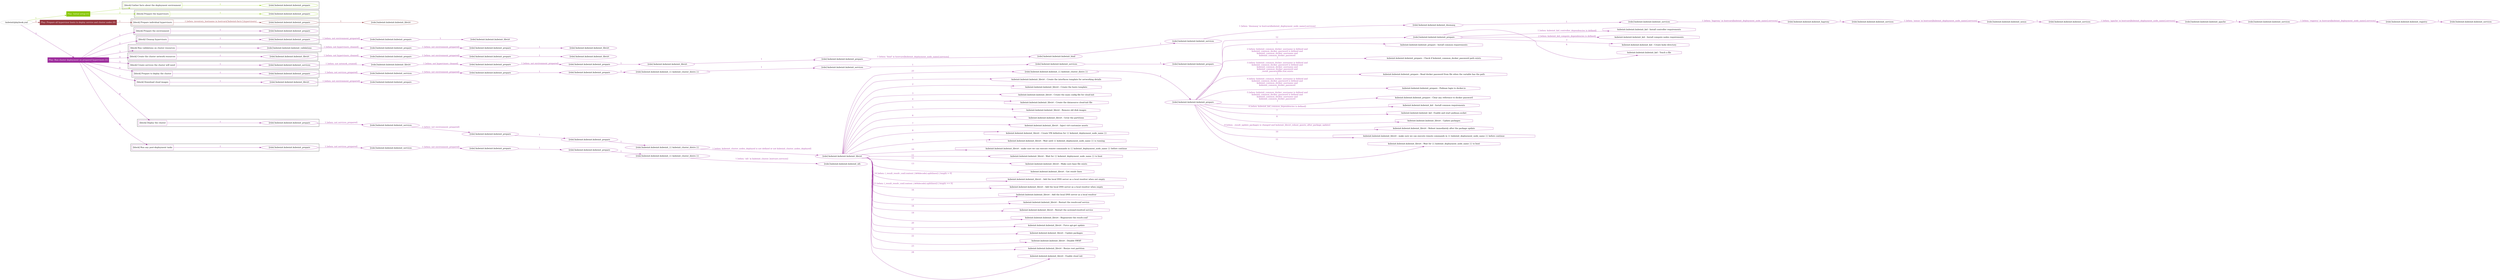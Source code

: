 digraph {
	graph [concentrate=true ordering=in rankdir=LR ratio=fill]
	edge [esep=5 sep=10]
	"kubeinit/playbook.yml" [id=root_node style=dotted]
	play_e2a4e212 [label="Play: Initial setup (1)" color="#88c705" fontcolor="#ffffff" id=play_e2a4e212 shape=box style=filled tooltip=localhost]
	"kubeinit/playbook.yml" -> play_e2a4e212 [label="1 " color="#88c705" fontcolor="#88c705" id=edge_60dc9df1 labeltooltip="1 " tooltip="1 "]
	subgraph "kubeinit.kubeinit.kubeinit_prepare" {
		role_de0ad91a [label="[role] kubeinit.kubeinit.kubeinit_prepare" color="#88c705" id=role_de0ad91a tooltip="kubeinit.kubeinit.kubeinit_prepare"]
	}
	subgraph "kubeinit.kubeinit.kubeinit_prepare" {
		role_18305dbe [label="[role] kubeinit.kubeinit.kubeinit_prepare" color="#88c705" id=role_18305dbe tooltip="kubeinit.kubeinit.kubeinit_prepare"]
	}
	subgraph "Play: Initial setup (1)" {
		play_e2a4e212 -> block_88b86376 [label=1 color="#88c705" fontcolor="#88c705" id=edge_9522f2c2 labeltooltip=1 tooltip=1]
		subgraph cluster_block_88b86376 {
			block_88b86376 [label="[block] Gather facts about the deployment environment" color="#88c705" id=block_88b86376 labeltooltip="Gather facts about the deployment environment" shape=box tooltip="Gather facts about the deployment environment"]
			block_88b86376 -> role_de0ad91a [label="1 " color="#88c705" fontcolor="#88c705" id=edge_5e0f8a5d labeltooltip="1 " tooltip="1 "]
		}
		play_e2a4e212 -> block_c54282d6 [label=2 color="#88c705" fontcolor="#88c705" id=edge_61989fdc labeltooltip=2 tooltip=2]
		subgraph cluster_block_c54282d6 {
			block_c54282d6 [label="[block] Prepare the hypervisors" color="#88c705" id=block_c54282d6 labeltooltip="Prepare the hypervisors" shape=box tooltip="Prepare the hypervisors"]
			block_c54282d6 -> role_18305dbe [label="1 " color="#88c705" fontcolor="#88c705" id=edge_702bae5e labeltooltip="1 " tooltip="1 "]
		}
	}
	play_d41b1577 [label="Play: Prepare all hypervisor hosts to deploy service and cluster nodes (0)" color="#96363e" fontcolor="#ffffff" id=play_d41b1577 shape=box style=filled tooltip="Play: Prepare all hypervisor hosts to deploy service and cluster nodes (0)"]
	"kubeinit/playbook.yml" -> play_d41b1577 [label="2 " color="#96363e" fontcolor="#96363e" id=edge_f4c76a18 labeltooltip="2 " tooltip="2 "]
	subgraph "kubeinit.kubeinit.kubeinit_libvirt" {
		role_d462403d [label="[role] kubeinit.kubeinit.kubeinit_libvirt" color="#96363e" id=role_d462403d tooltip="kubeinit.kubeinit.kubeinit_libvirt"]
	}
	subgraph "kubeinit.kubeinit.kubeinit_prepare" {
		role_dab0d638 [label="[role] kubeinit.kubeinit.kubeinit_prepare" color="#96363e" id=role_dab0d638 tooltip="kubeinit.kubeinit.kubeinit_prepare"]
		role_dab0d638 -> role_d462403d [label="1 " color="#96363e" fontcolor="#96363e" id=edge_d7f9fdd9 labeltooltip="1 " tooltip="1 "]
	}
	subgraph "Play: Prepare all hypervisor hosts to deploy service and cluster nodes (0)" {
		play_d41b1577 -> block_cd53dafa [label=1 color="#96363e" fontcolor="#96363e" id=edge_b84d2e99 labeltooltip=1 tooltip=1]
		subgraph cluster_block_cd53dafa {
			block_cd53dafa [label="[block] Prepare individual hypervisors" color="#96363e" id=block_cd53dafa labeltooltip="Prepare individual hypervisors" shape=box tooltip="Prepare individual hypervisors"]
			block_cd53dafa -> role_dab0d638 [label="1 [when: inventory_hostname in hostvars['kubeinit-facts'].hypervisors]" color="#96363e" fontcolor="#96363e" id=edge_90de366f labeltooltip="1 [when: inventory_hostname in hostvars['kubeinit-facts'].hypervisors]" tooltip="1 [when: inventory_hostname in hostvars['kubeinit-facts'].hypervisors]"]
		}
	}
	play_ace695bf [label="Play: Run cluster deployment on prepared hypervisors (1)" color="#9e2e9d" fontcolor="#ffffff" id=play_ace695bf shape=box style=filled tooltip=localhost]
	"kubeinit/playbook.yml" -> play_ace695bf [label="3 " color="#9e2e9d" fontcolor="#9e2e9d" id=edge_2d6e1c47 labeltooltip="3 " tooltip="3 "]
	subgraph "kubeinit.kubeinit.kubeinit_prepare" {
		role_f648956f [label="[role] kubeinit.kubeinit.kubeinit_prepare" color="#9e2e9d" id=role_f648956f tooltip="kubeinit.kubeinit.kubeinit_prepare"]
	}
	subgraph "kubeinit.kubeinit.kubeinit_libvirt" {
		role_9386186d [label="[role] kubeinit.kubeinit.kubeinit_libvirt" color="#9e2e9d" id=role_9386186d tooltip="kubeinit.kubeinit.kubeinit_libvirt"]
	}
	subgraph "kubeinit.kubeinit.kubeinit_prepare" {
		role_acf054ef [label="[role] kubeinit.kubeinit.kubeinit_prepare" color="#9e2e9d" id=role_acf054ef tooltip="kubeinit.kubeinit.kubeinit_prepare"]
		role_acf054ef -> role_9386186d [label="1 " color="#9e2e9d" fontcolor="#9e2e9d" id=edge_a02e5c33 labeltooltip="1 " tooltip="1 "]
	}
	subgraph "kubeinit.kubeinit.kubeinit_prepare" {
		role_fe4735f0 [label="[role] kubeinit.kubeinit.kubeinit_prepare" color="#9e2e9d" id=role_fe4735f0 tooltip="kubeinit.kubeinit.kubeinit_prepare"]
		role_fe4735f0 -> role_acf054ef [label="1 [when: not environment_prepared]" color="#9e2e9d" fontcolor="#9e2e9d" id=edge_c2a352c4 labeltooltip="1 [when: not environment_prepared]" tooltip="1 [when: not environment_prepared]"]
	}
	subgraph "kubeinit.kubeinit.kubeinit_libvirt" {
		role_f8379897 [label="[role] kubeinit.kubeinit.kubeinit_libvirt" color="#9e2e9d" id=role_f8379897 tooltip="kubeinit.kubeinit.kubeinit_libvirt"]
	}
	subgraph "kubeinit.kubeinit.kubeinit_prepare" {
		role_63926f9a [label="[role] kubeinit.kubeinit.kubeinit_prepare" color="#9e2e9d" id=role_63926f9a tooltip="kubeinit.kubeinit.kubeinit_prepare"]
		role_63926f9a -> role_f8379897 [label="1 " color="#9e2e9d" fontcolor="#9e2e9d" id=edge_6941b22a labeltooltip="1 " tooltip="1 "]
	}
	subgraph "kubeinit.kubeinit.kubeinit_prepare" {
		role_b20139b8 [label="[role] kubeinit.kubeinit.kubeinit_prepare" color="#9e2e9d" id=role_b20139b8 tooltip="kubeinit.kubeinit.kubeinit_prepare"]
		role_b20139b8 -> role_63926f9a [label="1 [when: not environment_prepared]" color="#9e2e9d" fontcolor="#9e2e9d" id=edge_82d782e5 labeltooltip="1 [when: not environment_prepared]" tooltip="1 [when: not environment_prepared]"]
	}
	subgraph "kubeinit.kubeinit.kubeinit_validations" {
		role_44a9b985 [label="[role] kubeinit.kubeinit.kubeinit_validations" color="#9e2e9d" id=role_44a9b985 tooltip="kubeinit.kubeinit.kubeinit_validations"]
		role_44a9b985 -> role_b20139b8 [label="1 [when: not hypervisors_cleaned]" color="#9e2e9d" fontcolor="#9e2e9d" id=edge_998d6819 labeltooltip="1 [when: not hypervisors_cleaned]" tooltip="1 [when: not hypervisors_cleaned]"]
	}
	subgraph "kubeinit.kubeinit.kubeinit_libvirt" {
		role_160b2255 [label="[role] kubeinit.kubeinit.kubeinit_libvirt" color="#9e2e9d" id=role_160b2255 tooltip="kubeinit.kubeinit.kubeinit_libvirt"]
	}
	subgraph "kubeinit.kubeinit.kubeinit_prepare" {
		role_51c602ef [label="[role] kubeinit.kubeinit.kubeinit_prepare" color="#9e2e9d" id=role_51c602ef tooltip="kubeinit.kubeinit.kubeinit_prepare"]
		role_51c602ef -> role_160b2255 [label="1 " color="#9e2e9d" fontcolor="#9e2e9d" id=edge_c61b31b5 labeltooltip="1 " tooltip="1 "]
	}
	subgraph "kubeinit.kubeinit.kubeinit_prepare" {
		role_60415da9 [label="[role] kubeinit.kubeinit.kubeinit_prepare" color="#9e2e9d" id=role_60415da9 tooltip="kubeinit.kubeinit.kubeinit_prepare"]
		role_60415da9 -> role_51c602ef [label="1 [when: not environment_prepared]" color="#9e2e9d" fontcolor="#9e2e9d" id=edge_bb917f0a labeltooltip="1 [when: not environment_prepared]" tooltip="1 [when: not environment_prepared]"]
	}
	subgraph "kubeinit.kubeinit.kubeinit_libvirt" {
		role_27fee448 [label="[role] kubeinit.kubeinit.kubeinit_libvirt" color="#9e2e9d" id=role_27fee448 tooltip="kubeinit.kubeinit.kubeinit_libvirt"]
		role_27fee448 -> role_60415da9 [label="1 [when: not hypervisors_cleaned]" color="#9e2e9d" fontcolor="#9e2e9d" id=edge_1a4edafa labeltooltip="1 [when: not hypervisors_cleaned]" tooltip="1 [when: not hypervisors_cleaned]"]
	}
	subgraph "kubeinit.kubeinit.kubeinit_services" {
		role_ad3a1408 [label="[role] kubeinit.kubeinit.kubeinit_services" color="#9e2e9d" id=role_ad3a1408 tooltip="kubeinit.kubeinit.kubeinit_services"]
	}
	subgraph "kubeinit.kubeinit.kubeinit_registry" {
		role_ac589ccd [label="[role] kubeinit.kubeinit.kubeinit_registry" color="#9e2e9d" id=role_ac589ccd tooltip="kubeinit.kubeinit.kubeinit_registry"]
		role_ac589ccd -> role_ad3a1408 [label="1 " color="#9e2e9d" fontcolor="#9e2e9d" id=edge_045a0504 labeltooltip="1 " tooltip="1 "]
	}
	subgraph "kubeinit.kubeinit.kubeinit_services" {
		role_6f4a66b1 [label="[role] kubeinit.kubeinit.kubeinit_services" color="#9e2e9d" id=role_6f4a66b1 tooltip="kubeinit.kubeinit.kubeinit_services"]
		role_6f4a66b1 -> role_ac589ccd [label="1 [when: 'registry' in hostvars[kubeinit_deployment_node_name].services]" color="#9e2e9d" fontcolor="#9e2e9d" id=edge_2e89e959 labeltooltip="1 [when: 'registry' in hostvars[kubeinit_deployment_node_name].services]" tooltip="1 [when: 'registry' in hostvars[kubeinit_deployment_node_name].services]"]
	}
	subgraph "kubeinit.kubeinit.kubeinit_apache" {
		role_984441a4 [label="[role] kubeinit.kubeinit.kubeinit_apache" color="#9e2e9d" id=role_984441a4 tooltip="kubeinit.kubeinit.kubeinit_apache"]
		role_984441a4 -> role_6f4a66b1 [label="1 " color="#9e2e9d" fontcolor="#9e2e9d" id=edge_f12bfc6f labeltooltip="1 " tooltip="1 "]
	}
	subgraph "kubeinit.kubeinit.kubeinit_services" {
		role_000a6b12 [label="[role] kubeinit.kubeinit.kubeinit_services" color="#9e2e9d" id=role_000a6b12 tooltip="kubeinit.kubeinit.kubeinit_services"]
		role_000a6b12 -> role_984441a4 [label="1 [when: 'apache' in hostvars[kubeinit_deployment_node_name].services]" color="#9e2e9d" fontcolor="#9e2e9d" id=edge_c7e1029f labeltooltip="1 [when: 'apache' in hostvars[kubeinit_deployment_node_name].services]" tooltip="1 [when: 'apache' in hostvars[kubeinit_deployment_node_name].services]"]
	}
	subgraph "kubeinit.kubeinit.kubeinit_nexus" {
		role_3b43e7ad [label="[role] kubeinit.kubeinit.kubeinit_nexus" color="#9e2e9d" id=role_3b43e7ad tooltip="kubeinit.kubeinit.kubeinit_nexus"]
		role_3b43e7ad -> role_000a6b12 [label="1 " color="#9e2e9d" fontcolor="#9e2e9d" id=edge_7ea85cf8 labeltooltip="1 " tooltip="1 "]
	}
	subgraph "kubeinit.kubeinit.kubeinit_services" {
		role_f8aaa6f1 [label="[role] kubeinit.kubeinit.kubeinit_services" color="#9e2e9d" id=role_f8aaa6f1 tooltip="kubeinit.kubeinit.kubeinit_services"]
		role_f8aaa6f1 -> role_3b43e7ad [label="1 [when: 'nexus' in hostvars[kubeinit_deployment_node_name].services]" color="#9e2e9d" fontcolor="#9e2e9d" id=edge_1fa6a2ad labeltooltip="1 [when: 'nexus' in hostvars[kubeinit_deployment_node_name].services]" tooltip="1 [when: 'nexus' in hostvars[kubeinit_deployment_node_name].services]"]
	}
	subgraph "kubeinit.kubeinit.kubeinit_haproxy" {
		role_32aa7cbb [label="[role] kubeinit.kubeinit.kubeinit_haproxy" color="#9e2e9d" id=role_32aa7cbb tooltip="kubeinit.kubeinit.kubeinit_haproxy"]
		role_32aa7cbb -> role_f8aaa6f1 [label="1 " color="#9e2e9d" fontcolor="#9e2e9d" id=edge_27280c20 labeltooltip="1 " tooltip="1 "]
	}
	subgraph "kubeinit.kubeinit.kubeinit_services" {
		role_3bb8d59a [label="[role] kubeinit.kubeinit.kubeinit_services" color="#9e2e9d" id=role_3bb8d59a tooltip="kubeinit.kubeinit.kubeinit_services"]
		role_3bb8d59a -> role_32aa7cbb [label="1 [when: 'haproxy' in hostvars[kubeinit_deployment_node_name].services]" color="#9e2e9d" fontcolor="#9e2e9d" id=edge_147c12a8 labeltooltip="1 [when: 'haproxy' in hostvars[kubeinit_deployment_node_name].services]" tooltip="1 [when: 'haproxy' in hostvars[kubeinit_deployment_node_name].services]"]
	}
	subgraph "kubeinit.kubeinit.kubeinit_dnsmasq" {
		role_75028d2d [label="[role] kubeinit.kubeinit.kubeinit_dnsmasq" color="#9e2e9d" id=role_75028d2d tooltip="kubeinit.kubeinit.kubeinit_dnsmasq"]
		role_75028d2d -> role_3bb8d59a [label="1 " color="#9e2e9d" fontcolor="#9e2e9d" id=edge_865fa98e labeltooltip="1 " tooltip="1 "]
	}
	subgraph "kubeinit.kubeinit.kubeinit_services" {
		role_67819957 [label="[role] kubeinit.kubeinit.kubeinit_services" color="#9e2e9d" id=role_67819957 tooltip="kubeinit.kubeinit.kubeinit_services"]
		role_67819957 -> role_75028d2d [label="1 [when: 'dnsmasq' in hostvars[kubeinit_deployment_node_name].services]" color="#9e2e9d" fontcolor="#9e2e9d" id=edge_f5dba998 labeltooltip="1 [when: 'dnsmasq' in hostvars[kubeinit_deployment_node_name].services]" tooltip="1 [when: 'dnsmasq' in hostvars[kubeinit_deployment_node_name].services]"]
	}
	subgraph "kubeinit.kubeinit.kubeinit_bind" {
		role_ab9f1cb7 [label="[role] kubeinit.kubeinit.kubeinit_bind" color="#9e2e9d" id=role_ab9f1cb7 tooltip="kubeinit.kubeinit.kubeinit_bind"]
		role_ab9f1cb7 -> role_67819957 [label="1 " color="#9e2e9d" fontcolor="#9e2e9d" id=edge_453beddd labeltooltip="1 " tooltip="1 "]
	}
	subgraph "kubeinit.kubeinit.kubeinit_prepare" {
		role_1d78fabc [label="[role] kubeinit.kubeinit.kubeinit_prepare" color="#9e2e9d" id=role_1d78fabc tooltip="kubeinit.kubeinit.kubeinit_prepare"]
		role_1d78fabc -> role_ab9f1cb7 [label="1 [when: 'bind' in hostvars[kubeinit_deployment_node_name].services]" color="#9e2e9d" fontcolor="#9e2e9d" id=edge_3ee3933e labeltooltip="1 [when: 'bind' in hostvars[kubeinit_deployment_node_name].services]" tooltip="1 [when: 'bind' in hostvars[kubeinit_deployment_node_name].services]"]
	}
	subgraph "kubeinit.kubeinit.kubeinit_libvirt" {
		role_f4ee5121 [label="[role] kubeinit.kubeinit.kubeinit_libvirt" color="#9e2e9d" id=role_f4ee5121 tooltip="kubeinit.kubeinit.kubeinit_libvirt"]
		role_f4ee5121 -> role_1d78fabc [label="1 " color="#9e2e9d" fontcolor="#9e2e9d" id=edge_06aaa974 labeltooltip="1 " tooltip="1 "]
	}
	subgraph "kubeinit.kubeinit.kubeinit_prepare" {
		role_e6eb0dfc [label="[role] kubeinit.kubeinit.kubeinit_prepare" color="#9e2e9d" id=role_e6eb0dfc tooltip="kubeinit.kubeinit.kubeinit_prepare"]
		role_e6eb0dfc -> role_f4ee5121 [label="1 " color="#9e2e9d" fontcolor="#9e2e9d" id=edge_37bd6fe4 labeltooltip="1 " tooltip="1 "]
	}
	subgraph "kubeinit.kubeinit.kubeinit_prepare" {
		role_3a6f211e [label="[role] kubeinit.kubeinit.kubeinit_prepare" color="#9e2e9d" id=role_3a6f211e tooltip="kubeinit.kubeinit.kubeinit_prepare"]
		role_3a6f211e -> role_e6eb0dfc [label="1 [when: not environment_prepared]" color="#9e2e9d" fontcolor="#9e2e9d" id=edge_047091ce labeltooltip="1 [when: not environment_prepared]" tooltip="1 [when: not environment_prepared]"]
	}
	subgraph "kubeinit.kubeinit.kubeinit_libvirt" {
		role_6614e33a [label="[role] kubeinit.kubeinit.kubeinit_libvirt" color="#9e2e9d" id=role_6614e33a tooltip="kubeinit.kubeinit.kubeinit_libvirt"]
		role_6614e33a -> role_3a6f211e [label="1 [when: not hypervisors_cleaned]" color="#9e2e9d" fontcolor="#9e2e9d" id=edge_bf1179d0 labeltooltip="1 [when: not hypervisors_cleaned]" tooltip="1 [when: not hypervisors_cleaned]"]
	}
	subgraph "kubeinit.kubeinit.kubeinit_services" {
		role_e68f3a5e [label="[role] kubeinit.kubeinit.kubeinit_services" color="#9e2e9d" id=role_e68f3a5e tooltip="kubeinit.kubeinit.kubeinit_services"]
		role_e68f3a5e -> role_6614e33a [label="1 [when: not network_created]" color="#9e2e9d" fontcolor="#9e2e9d" id=edge_4dcd8842 labeltooltip="1 [when: not network_created]" tooltip="1 [when: not network_created]"]
	}
	subgraph "kubeinit.kubeinit.kubeinit_prepare" {
		role_fbfd09ef [label="[role] kubeinit.kubeinit.kubeinit_prepare" color="#9e2e9d" id=role_fbfd09ef tooltip="kubeinit.kubeinit.kubeinit_prepare"]
	}
	subgraph "kubeinit.kubeinit.kubeinit_services" {
		role_82afb818 [label="[role] kubeinit.kubeinit.kubeinit_services" color="#9e2e9d" id=role_82afb818 tooltip="kubeinit.kubeinit.kubeinit_services"]
		role_82afb818 -> role_fbfd09ef [label="1 " color="#9e2e9d" fontcolor="#9e2e9d" id=edge_c592cf62 labeltooltip="1 " tooltip="1 "]
	}
	subgraph "kubeinit.kubeinit.kubeinit_services" {
		role_6c3d888b [label="[role] kubeinit.kubeinit.kubeinit_services" color="#9e2e9d" id=role_6c3d888b tooltip="kubeinit.kubeinit.kubeinit_services"]
		role_6c3d888b -> role_82afb818 [label="1 " color="#9e2e9d" fontcolor="#9e2e9d" id=edge_86f083c1 labeltooltip="1 " tooltip="1 "]
	}
	subgraph "kubeinit.kubeinit.kubeinit_{{ kubeinit_cluster_distro }}" {
		role_17ae9377 [label="[role] kubeinit.kubeinit.kubeinit_{{ kubeinit_cluster_distro }}" color="#9e2e9d" id=role_17ae9377 tooltip="kubeinit.kubeinit.kubeinit_{{ kubeinit_cluster_distro }}"]
		role_17ae9377 -> role_6c3d888b [label="1 " color="#9e2e9d" fontcolor="#9e2e9d" id=edge_2a944082 labeltooltip="1 " tooltip="1 "]
	}
	subgraph "kubeinit.kubeinit.kubeinit_prepare" {
		role_9aeaad3f [label="[role] kubeinit.kubeinit.kubeinit_prepare" color="#9e2e9d" id=role_9aeaad3f tooltip="kubeinit.kubeinit.kubeinit_prepare"]
		role_9aeaad3f -> role_17ae9377 [label="1 " color="#9e2e9d" fontcolor="#9e2e9d" id=edge_4d2fc973 labeltooltip="1 " tooltip="1 "]
	}
	subgraph "kubeinit.kubeinit.kubeinit_prepare" {
		role_c575da14 [label="[role] kubeinit.kubeinit.kubeinit_prepare" color="#9e2e9d" id=role_c575da14 tooltip="kubeinit.kubeinit.kubeinit_prepare"]
		role_c575da14 -> role_9aeaad3f [label="1 " color="#9e2e9d" fontcolor="#9e2e9d" id=edge_10ce947f labeltooltip="1 " tooltip="1 "]
	}
	subgraph "kubeinit.kubeinit.kubeinit_services" {
		role_66ab00cc [label="[role] kubeinit.kubeinit.kubeinit_services" color="#9e2e9d" id=role_66ab00cc tooltip="kubeinit.kubeinit.kubeinit_services"]
		role_66ab00cc -> role_c575da14 [label="1 [when: not environment_prepared]" color="#9e2e9d" fontcolor="#9e2e9d" id=edge_6529317f labeltooltip="1 [when: not environment_prepared]" tooltip="1 [when: not environment_prepared]"]
	}
	subgraph "kubeinit.kubeinit.kubeinit_prepare" {
		role_ea4cdb97 [label="[role] kubeinit.kubeinit.kubeinit_prepare" color="#9e2e9d" id=role_ea4cdb97 tooltip="kubeinit.kubeinit.kubeinit_prepare"]
		role_ea4cdb97 -> role_66ab00cc [label="1 [when: not services_prepared]" color="#9e2e9d" fontcolor="#9e2e9d" id=edge_fab8e2b3 labeltooltip="1 [when: not services_prepared]" tooltip="1 [when: not services_prepared]"]
	}
	subgraph "kubeinit.kubeinit.kubeinit_prepare" {
		role_bcc4ab53 [label="[role] kubeinit.kubeinit.kubeinit_prepare" color="#9e2e9d" id=role_bcc4ab53 tooltip="kubeinit.kubeinit.kubeinit_prepare"]
	}
	subgraph "kubeinit.kubeinit.kubeinit_libvirt" {
		role_c9081bb4 [label="[role] kubeinit.kubeinit.kubeinit_libvirt" color="#9e2e9d" id=role_c9081bb4 tooltip="kubeinit.kubeinit.kubeinit_libvirt"]
		role_c9081bb4 -> role_bcc4ab53 [label="1 [when: not environment_prepared]" color="#9e2e9d" fontcolor="#9e2e9d" id=edge_378f0646 labeltooltip="1 [when: not environment_prepared]" tooltip="1 [when: not environment_prepared]"]
	}
	subgraph "kubeinit.kubeinit.kubeinit_prepare" {
		role_a2445ba6 [label="[role] kubeinit.kubeinit.kubeinit_prepare" color="#9e2e9d" id=role_a2445ba6 tooltip="kubeinit.kubeinit.kubeinit_prepare"]
		task_a60b7ced [label="kubeinit.kubeinit.kubeinit_kid : Install controller requirements" color="#9e2e9d" id=task_a60b7ced shape=octagon tooltip="kubeinit.kubeinit.kubeinit_kid : Install controller requirements"]
		role_a2445ba6 -> task_a60b7ced [label="1 [when: kubeinit_kid_controller_dependencies is defined]" color="#9e2e9d" fontcolor="#9e2e9d" id=edge_4469defc labeltooltip="1 [when: kubeinit_kid_controller_dependencies is defined]" tooltip="1 [when: kubeinit_kid_controller_dependencies is defined]"]
		task_3f1f1fa1 [label="kubeinit.kubeinit.kubeinit_kid : Install compute nodes requirements" color="#9e2e9d" id=task_3f1f1fa1 shape=octagon tooltip="kubeinit.kubeinit.kubeinit_kid : Install compute nodes requirements"]
		role_a2445ba6 -> task_3f1f1fa1 [label="2 [when: kubeinit_kid_compute_dependencies is defined]" color="#9e2e9d" fontcolor="#9e2e9d" id=edge_2e8136a8 labeltooltip="2 [when: kubeinit_kid_compute_dependencies is defined]" tooltip="2 [when: kubeinit_kid_compute_dependencies is defined]"]
		task_34b2fb88 [label="kubeinit.kubeinit.kubeinit_kid : Create kube directory" color="#9e2e9d" id=task_34b2fb88 shape=octagon tooltip="kubeinit.kubeinit.kubeinit_kid : Create kube directory"]
		role_a2445ba6 -> task_34b2fb88 [label="3 " color="#9e2e9d" fontcolor="#9e2e9d" id=edge_b2a7b0d2 labeltooltip="3 " tooltip="3 "]
		task_a129fe71 [label="kubeinit.kubeinit.kubeinit_kid : Touch a file" color="#9e2e9d" id=task_a129fe71 shape=octagon tooltip="kubeinit.kubeinit.kubeinit_kid : Touch a file"]
		role_a2445ba6 -> task_a129fe71 [label="4 " color="#9e2e9d" fontcolor="#9e2e9d" id=edge_f0c6f992 labeltooltip="4 " tooltip="4 "]
	}
	subgraph "kubeinit.kubeinit.kubeinit_prepare" {
		role_89fb4332 [label="[role] kubeinit.kubeinit.kubeinit_prepare" color="#9e2e9d" id=role_89fb4332 tooltip="kubeinit.kubeinit.kubeinit_prepare"]
		task_c4b15c85 [label="kubeinit.kubeinit.kubeinit_prepare : Install common requirements" color="#9e2e9d" id=task_c4b15c85 shape=octagon tooltip="kubeinit.kubeinit.kubeinit_prepare : Install common requirements"]
		role_89fb4332 -> task_c4b15c85 [label="1 " color="#9e2e9d" fontcolor="#9e2e9d" id=edge_65662548 labeltooltip="1 " tooltip="1 "]
		task_ffa24821 [label="kubeinit.kubeinit.kubeinit_prepare : Check if kubeinit_common_docker_password path exists" color="#9e2e9d" id=task_ffa24821 shape=octagon tooltip="kubeinit.kubeinit.kubeinit_prepare : Check if kubeinit_common_docker_password path exists"]
		role_89fb4332 -> task_ffa24821 [label="2 [when: kubeinit_common_docker_username is defined and
kubeinit_common_docker_password is defined and
kubeinit_common_docker_username and
kubeinit_common_docker_password
]" color="#9e2e9d" fontcolor="#9e2e9d" id=edge_7ca8a4d1 labeltooltip="2 [when: kubeinit_common_docker_username is defined and
kubeinit_common_docker_password is defined and
kubeinit_common_docker_username and
kubeinit_common_docker_password
]" tooltip="2 [when: kubeinit_common_docker_username is defined and
kubeinit_common_docker_password is defined and
kubeinit_common_docker_username and
kubeinit_common_docker_password
]"]
		task_11db5ff7 [label="kubeinit.kubeinit.kubeinit_prepare : Read docker password from file when the variable has the path" color="#9e2e9d" id=task_11db5ff7 shape=octagon tooltip="kubeinit.kubeinit.kubeinit_prepare : Read docker password from file when the variable has the path"]
		role_89fb4332 -> task_11db5ff7 [label="3 [when: kubeinit_common_docker_username is defined and
kubeinit_common_docker_password is defined and
kubeinit_common_docker_username and
kubeinit_common_docker_password and
_result_passwordfile.stat.exists
]" color="#9e2e9d" fontcolor="#9e2e9d" id=edge_663a69d4 labeltooltip="3 [when: kubeinit_common_docker_username is defined and
kubeinit_common_docker_password is defined and
kubeinit_common_docker_username and
kubeinit_common_docker_password and
_result_passwordfile.stat.exists
]" tooltip="3 [when: kubeinit_common_docker_username is defined and
kubeinit_common_docker_password is defined and
kubeinit_common_docker_username and
kubeinit_common_docker_password and
_result_passwordfile.stat.exists
]"]
		task_920215fc [label="kubeinit.kubeinit.kubeinit_prepare : Podman login to docker.io" color="#9e2e9d" id=task_920215fc shape=octagon tooltip="kubeinit.kubeinit.kubeinit_prepare : Podman login to docker.io"]
		role_89fb4332 -> task_920215fc [label="4 [when: kubeinit_common_docker_username is defined and
kubeinit_common_docker_password is defined and
kubeinit_common_docker_username and
kubeinit_common_docker_password
]" color="#9e2e9d" fontcolor="#9e2e9d" id=edge_4f2c5ea3 labeltooltip="4 [when: kubeinit_common_docker_username is defined and
kubeinit_common_docker_password is defined and
kubeinit_common_docker_username and
kubeinit_common_docker_password
]" tooltip="4 [when: kubeinit_common_docker_username is defined and
kubeinit_common_docker_password is defined and
kubeinit_common_docker_username and
kubeinit_common_docker_password
]"]
		task_dcff66d4 [label="kubeinit.kubeinit.kubeinit_prepare : Clear any reference to docker password" color="#9e2e9d" id=task_dcff66d4 shape=octagon tooltip="kubeinit.kubeinit.kubeinit_prepare : Clear any reference to docker password"]
		role_89fb4332 -> task_dcff66d4 [label="5 [when: kubeinit_common_docker_username is defined and
kubeinit_common_docker_password is defined and
kubeinit_common_docker_username and
kubeinit_common_docker_password
]" color="#9e2e9d" fontcolor="#9e2e9d" id=edge_ce6becd2 labeltooltip="5 [when: kubeinit_common_docker_username is defined and
kubeinit_common_docker_password is defined and
kubeinit_common_docker_username and
kubeinit_common_docker_password
]" tooltip="5 [when: kubeinit_common_docker_username is defined and
kubeinit_common_docker_password is defined and
kubeinit_common_docker_username and
kubeinit_common_docker_password
]"]
		task_403e27a5 [label="kubeinit.kubeinit.kubeinit_kid : Install common requirements" color="#9e2e9d" id=task_403e27a5 shape=octagon tooltip="kubeinit.kubeinit.kubeinit_kid : Install common requirements"]
		role_89fb4332 -> task_403e27a5 [label="6 [when: kubeinit_kid_common_dependencies is defined]" color="#9e2e9d" fontcolor="#9e2e9d" id=edge_ab39fdea labeltooltip="6 [when: kubeinit_kid_common_dependencies is defined]" tooltip="6 [when: kubeinit_kid_common_dependencies is defined]"]
		task_3b9cc72d [label="kubeinit.kubeinit.kubeinit_kid : Enable and start podman.socket" color="#9e2e9d" id=task_3b9cc72d shape=octagon tooltip="kubeinit.kubeinit.kubeinit_kid : Enable and start podman.socket"]
		role_89fb4332 -> task_3b9cc72d [label="7 " color="#9e2e9d" fontcolor="#9e2e9d" id=edge_9c4de068 labeltooltip="7 " tooltip="7 "]
		task_1e3b3e5d [label="kubeinit.kubeinit.kubeinit_libvirt : Update packages" color="#9e2e9d" id=task_1e3b3e5d shape=octagon tooltip="kubeinit.kubeinit.kubeinit_libvirt : Update packages"]
		role_89fb4332 -> task_1e3b3e5d [label="8 " color="#9e2e9d" fontcolor="#9e2e9d" id=edge_f20e7645 labeltooltip="8 " tooltip="8 "]
		task_e89b6e15 [label="kubeinit.kubeinit.kubeinit_libvirt : Reboot immediately after the package update" color="#9e2e9d" id=task_e89b6e15 shape=octagon tooltip="kubeinit.kubeinit.kubeinit_libvirt : Reboot immediately after the package update"]
		role_89fb4332 -> task_e89b6e15 [label="9 [when: _result_update_packages is changed and kubeinit_libvirt_reboot_guests_after_package_update]" color="#9e2e9d" fontcolor="#9e2e9d" id=edge_2aec5b77 labeltooltip="9 [when: _result_update_packages is changed and kubeinit_libvirt_reboot_guests_after_package_update]" tooltip="9 [when: _result_update_packages is changed and kubeinit_libvirt_reboot_guests_after_package_update]"]
		task_ea834817 [label="kubeinit.kubeinit.kubeinit_libvirt : make sure we can execute remote commands in {{ kubeinit_deployment_node_name }} before continue" color="#9e2e9d" id=task_ea834817 shape=octagon tooltip="kubeinit.kubeinit.kubeinit_libvirt : make sure we can execute remote commands in {{ kubeinit_deployment_node_name }} before continue"]
		role_89fb4332 -> task_ea834817 [label="10 " color="#9e2e9d" fontcolor="#9e2e9d" id=edge_0b79313b labeltooltip="10 " tooltip="10 "]
		task_bbcd5281 [label="kubeinit.kubeinit.kubeinit_libvirt : Wait for {{ kubeinit_deployment_node_name }} to boot" color="#9e2e9d" id=task_bbcd5281 shape=octagon tooltip="kubeinit.kubeinit.kubeinit_libvirt : Wait for {{ kubeinit_deployment_node_name }} to boot"]
		role_89fb4332 -> task_bbcd5281 [label="11 " color="#9e2e9d" fontcolor="#9e2e9d" id=edge_88e57a90 labeltooltip="11 " tooltip="11 "]
		role_89fb4332 -> role_a2445ba6 [label="12 " color="#9e2e9d" fontcolor="#9e2e9d" id=edge_06481e3a labeltooltip="12 " tooltip="12 "]
	}
	subgraph "kubeinit.kubeinit.kubeinit_{{ kubeinit_cluster_distro }}" {
		role_a84a0755 [label="[role] kubeinit.kubeinit.kubeinit_{{ kubeinit_cluster_distro }}" color="#9e2e9d" id=role_a84a0755 tooltip="kubeinit.kubeinit.kubeinit_{{ kubeinit_cluster_distro }}"]
		role_a84a0755 -> role_89fb4332 [label="1 " color="#9e2e9d" fontcolor="#9e2e9d" id=edge_4dee4349 labeltooltip="1 " tooltip="1 "]
	}
	subgraph "kubeinit.kubeinit.kubeinit_libvirt" {
		role_03ab467a [label="[role] kubeinit.kubeinit.kubeinit_libvirt" color="#9e2e9d" id=role_03ab467a tooltip="kubeinit.kubeinit.kubeinit_libvirt"]
		task_5959bf49 [label="kubeinit.kubeinit.kubeinit_libvirt : Create the interfaces template for networking details" color="#9e2e9d" id=task_5959bf49 shape=octagon tooltip="kubeinit.kubeinit.kubeinit_libvirt : Create the interfaces template for networking details"]
		role_03ab467a -> task_5959bf49 [label="1 " color="#9e2e9d" fontcolor="#9e2e9d" id=edge_9cd82a2c labeltooltip="1 " tooltip="1 "]
		task_30064a26 [label="kubeinit.kubeinit.kubeinit_libvirt : Create the hosts template" color="#9e2e9d" id=task_30064a26 shape=octagon tooltip="kubeinit.kubeinit.kubeinit_libvirt : Create the hosts template"]
		role_03ab467a -> task_30064a26 [label="2 " color="#9e2e9d" fontcolor="#9e2e9d" id=edge_ecedc95d labeltooltip="2 " tooltip="2 "]
		task_6d6d1aab [label="kubeinit.kubeinit.kubeinit_libvirt : Create the main config file for cloud-init" color="#9e2e9d" id=task_6d6d1aab shape=octagon tooltip="kubeinit.kubeinit.kubeinit_libvirt : Create the main config file for cloud-init"]
		role_03ab467a -> task_6d6d1aab [label="3 " color="#9e2e9d" fontcolor="#9e2e9d" id=edge_b988ed75 labeltooltip="3 " tooltip="3 "]
		task_e0a6167e [label="kubeinit.kubeinit.kubeinit_libvirt : Create the datasource cloud-init file" color="#9e2e9d" id=task_e0a6167e shape=octagon tooltip="kubeinit.kubeinit.kubeinit_libvirt : Create the datasource cloud-init file"]
		role_03ab467a -> task_e0a6167e [label="4 " color="#9e2e9d" fontcolor="#9e2e9d" id=edge_c76a682f labeltooltip="4 " tooltip="4 "]
		task_1b5af75a [label="kubeinit.kubeinit.kubeinit_libvirt : Remove old disk images" color="#9e2e9d" id=task_1b5af75a shape=octagon tooltip="kubeinit.kubeinit.kubeinit_libvirt : Remove old disk images"]
		role_03ab467a -> task_1b5af75a [label="5 " color="#9e2e9d" fontcolor="#9e2e9d" id=edge_7378cbc7 labeltooltip="5 " tooltip="5 "]
		task_38a1e1fa [label="kubeinit.kubeinit.kubeinit_libvirt : Grow the partitions" color="#9e2e9d" id=task_38a1e1fa shape=octagon tooltip="kubeinit.kubeinit.kubeinit_libvirt : Grow the partitions"]
		role_03ab467a -> task_38a1e1fa [label="6 " color="#9e2e9d" fontcolor="#9e2e9d" id=edge_eadd1570 labeltooltip="6 " tooltip="6 "]
		task_e2bbab0b [label="kubeinit.kubeinit.kubeinit_libvirt : Inject virt-customize assets" color="#9e2e9d" id=task_e2bbab0b shape=octagon tooltip="kubeinit.kubeinit.kubeinit_libvirt : Inject virt-customize assets"]
		role_03ab467a -> task_e2bbab0b [label="7 " color="#9e2e9d" fontcolor="#9e2e9d" id=edge_0c2cbc6b labeltooltip="7 " tooltip="7 "]
		task_27a870fb [label="kubeinit.kubeinit.kubeinit_libvirt : Create VM definition for {{ kubeinit_deployment_node_name }}" color="#9e2e9d" id=task_27a870fb shape=octagon tooltip="kubeinit.kubeinit.kubeinit_libvirt : Create VM definition for {{ kubeinit_deployment_node_name }}"]
		role_03ab467a -> task_27a870fb [label="8 " color="#9e2e9d" fontcolor="#9e2e9d" id=edge_8a60c425 labeltooltip="8 " tooltip="8 "]
		task_0fe56225 [label="kubeinit.kubeinit.kubeinit_libvirt : Wait until {{ kubeinit_deployment_node_name }} is running" color="#9e2e9d" id=task_0fe56225 shape=octagon tooltip="kubeinit.kubeinit.kubeinit_libvirt : Wait until {{ kubeinit_deployment_node_name }} is running"]
		role_03ab467a -> task_0fe56225 [label="9 " color="#9e2e9d" fontcolor="#9e2e9d" id=edge_be20e81c labeltooltip="9 " tooltip="9 "]
		task_f52ecb66 [label="kubeinit.kubeinit.kubeinit_libvirt : make sure we can execute remote commands in {{ kubeinit_deployment_node_name }} before continue" color="#9e2e9d" id=task_f52ecb66 shape=octagon tooltip="kubeinit.kubeinit.kubeinit_libvirt : make sure we can execute remote commands in {{ kubeinit_deployment_node_name }} before continue"]
		role_03ab467a -> task_f52ecb66 [label="10 " color="#9e2e9d" fontcolor="#9e2e9d" id=edge_48e0cb06 labeltooltip="10 " tooltip="10 "]
		task_2379bda7 [label="kubeinit.kubeinit.kubeinit_libvirt : Wait for {{ kubeinit_deployment_node_name }} to boot" color="#9e2e9d" id=task_2379bda7 shape=octagon tooltip="kubeinit.kubeinit.kubeinit_libvirt : Wait for {{ kubeinit_deployment_node_name }} to boot"]
		role_03ab467a -> task_2379bda7 [label="11 " color="#9e2e9d" fontcolor="#9e2e9d" id=edge_218317ac labeltooltip="11 " tooltip="11 "]
		task_8152cbf5 [label="kubeinit.kubeinit.kubeinit_libvirt : Make sure base file exists" color="#9e2e9d" id=task_8152cbf5 shape=octagon tooltip="kubeinit.kubeinit.kubeinit_libvirt : Make sure base file exists"]
		role_03ab467a -> task_8152cbf5 [label="12 " color="#9e2e9d" fontcolor="#9e2e9d" id=edge_b83b16b6 labeltooltip="12 " tooltip="12 "]
		task_5a058013 [label="kubeinit.kubeinit.kubeinit_libvirt : Get resolv lines" color="#9e2e9d" id=task_5a058013 shape=octagon tooltip="kubeinit.kubeinit.kubeinit_libvirt : Get resolv lines"]
		role_03ab467a -> task_5a058013 [label="13 " color="#9e2e9d" fontcolor="#9e2e9d" id=edge_ca74e4b3 labeltooltip="13 " tooltip="13 "]
		task_5f827e47 [label="kubeinit.kubeinit.kubeinit_libvirt : Add the local DNS server as a local resolver when not empty" color="#9e2e9d" id=task_5f827e47 shape=octagon tooltip="kubeinit.kubeinit.kubeinit_libvirt : Add the local DNS server as a local resolver when not empty"]
		role_03ab467a -> task_5f827e47 [label="14 [when: (_result_resolv_conf.content | b64decode).splitlines() | length > 0]" color="#9e2e9d" fontcolor="#9e2e9d" id=edge_b53c1f14 labeltooltip="14 [when: (_result_resolv_conf.content | b64decode).splitlines() | length > 0]" tooltip="14 [when: (_result_resolv_conf.content | b64decode).splitlines() | length > 0]"]
		task_846e6c02 [label="kubeinit.kubeinit.kubeinit_libvirt : Add the local DNS server as a local resolver when empty" color="#9e2e9d" id=task_846e6c02 shape=octagon tooltip="kubeinit.kubeinit.kubeinit_libvirt : Add the local DNS server as a local resolver when empty"]
		role_03ab467a -> task_846e6c02 [label="15 [when: (_result_resolv_conf.content | b64decode).splitlines() | length == 0]" color="#9e2e9d" fontcolor="#9e2e9d" id=edge_7e598c54 labeltooltip="15 [when: (_result_resolv_conf.content | b64decode).splitlines() | length == 0]" tooltip="15 [when: (_result_resolv_conf.content | b64decode).splitlines() | length == 0]"]
		task_064a3085 [label="kubeinit.kubeinit.kubeinit_libvirt : Add the local DNS server as a local resolver" color="#9e2e9d" id=task_064a3085 shape=octagon tooltip="kubeinit.kubeinit.kubeinit_libvirt : Add the local DNS server as a local resolver"]
		role_03ab467a -> task_064a3085 [label="16 " color="#9e2e9d" fontcolor="#9e2e9d" id=edge_721a7210 labeltooltip="16 " tooltip="16 "]
		task_37b6d761 [label="kubeinit.kubeinit.kubeinit_libvirt : Restart the resolvconf service" color="#9e2e9d" id=task_37b6d761 shape=octagon tooltip="kubeinit.kubeinit.kubeinit_libvirt : Restart the resolvconf service"]
		role_03ab467a -> task_37b6d761 [label="17 " color="#9e2e9d" fontcolor="#9e2e9d" id=edge_b67983a7 labeltooltip="17 " tooltip="17 "]
		task_1985826d [label="kubeinit.kubeinit.kubeinit_libvirt : Restart the systemd-resolved service" color="#9e2e9d" id=task_1985826d shape=octagon tooltip="kubeinit.kubeinit.kubeinit_libvirt : Restart the systemd-resolved service"]
		role_03ab467a -> task_1985826d [label="18 " color="#9e2e9d" fontcolor="#9e2e9d" id=edge_b847295f labeltooltip="18 " tooltip="18 "]
		task_e0defe47 [label="kubeinit.kubeinit.kubeinit_libvirt : Regenerate the resolv.conf" color="#9e2e9d" id=task_e0defe47 shape=octagon tooltip="kubeinit.kubeinit.kubeinit_libvirt : Regenerate the resolv.conf"]
		role_03ab467a -> task_e0defe47 [label="19 " color="#9e2e9d" fontcolor="#9e2e9d" id=edge_1653788c labeltooltip="19 " tooltip="19 "]
		task_bd55c7db [label="kubeinit.kubeinit.kubeinit_libvirt : Force apt-get update" color="#9e2e9d" id=task_bd55c7db shape=octagon tooltip="kubeinit.kubeinit.kubeinit_libvirt : Force apt-get update"]
		role_03ab467a -> task_bd55c7db [label="20 " color="#9e2e9d" fontcolor="#9e2e9d" id=edge_6544457e labeltooltip="20 " tooltip="20 "]
		task_a8a81dda [label="kubeinit.kubeinit.kubeinit_libvirt : Update packages" color="#9e2e9d" id=task_a8a81dda shape=octagon tooltip="kubeinit.kubeinit.kubeinit_libvirt : Update packages"]
		role_03ab467a -> task_a8a81dda [label="21 " color="#9e2e9d" fontcolor="#9e2e9d" id=edge_73be1699 labeltooltip="21 " tooltip="21 "]
		task_b46a4c13 [label="kubeinit.kubeinit.kubeinit_libvirt : Disable SWAP" color="#9e2e9d" id=task_b46a4c13 shape=octagon tooltip="kubeinit.kubeinit.kubeinit_libvirt : Disable SWAP"]
		role_03ab467a -> task_b46a4c13 [label="22 " color="#9e2e9d" fontcolor="#9e2e9d" id=edge_6b461f7a labeltooltip="22 " tooltip="22 "]
		task_cc22eb4e [label="kubeinit.kubeinit.kubeinit_libvirt : Resize root partition" color="#9e2e9d" id=task_cc22eb4e shape=octagon tooltip="kubeinit.kubeinit.kubeinit_libvirt : Resize root partition"]
		role_03ab467a -> task_cc22eb4e [label="23 " color="#9e2e9d" fontcolor="#9e2e9d" id=edge_66f7437c labeltooltip="23 " tooltip="23 "]
		task_926a1a2e [label="kubeinit.kubeinit.kubeinit_libvirt : Enable cloud init" color="#9e2e9d" id=task_926a1a2e shape=octagon tooltip="kubeinit.kubeinit.kubeinit_libvirt : Enable cloud init"]
		role_03ab467a -> task_926a1a2e [label="24 " color="#9e2e9d" fontcolor="#9e2e9d" id=edge_ede60868 labeltooltip="24 " tooltip="24 "]
		role_03ab467a -> role_a84a0755 [label="25 " color="#9e2e9d" fontcolor="#9e2e9d" id=edge_c289b2b8 labeltooltip="25 " tooltip="25 "]
	}
	subgraph "kubeinit.kubeinit.kubeinit_{{ kubeinit_cluster_distro }}" {
		role_4e684257 [label="[role] kubeinit.kubeinit.kubeinit_{{ kubeinit_cluster_distro }}" color="#9e2e9d" id=role_4e684257 tooltip="kubeinit.kubeinit.kubeinit_{{ kubeinit_cluster_distro }}"]
		role_4e684257 -> role_03ab467a [label="1 [when: kubeinit_cluster_nodes_deployed is not defined or not kubeinit_cluster_nodes_deployed]" color="#9e2e9d" fontcolor="#9e2e9d" id=edge_d553eda4 labeltooltip="1 [when: kubeinit_cluster_nodes_deployed is not defined or not kubeinit_cluster_nodes_deployed]" tooltip="1 [when: kubeinit_cluster_nodes_deployed is not defined or not kubeinit_cluster_nodes_deployed]"]
	}
	subgraph "kubeinit.kubeinit.kubeinit_prepare" {
		role_0eeef8ac [label="[role] kubeinit.kubeinit.kubeinit_prepare" color="#9e2e9d" id=role_0eeef8ac tooltip="kubeinit.kubeinit.kubeinit_prepare"]
		role_0eeef8ac -> role_4e684257 [label="1 " color="#9e2e9d" fontcolor="#9e2e9d" id=edge_d6fa17db labeltooltip="1 " tooltip="1 "]
	}
	subgraph "kubeinit.kubeinit.kubeinit_prepare" {
		role_3a1f7a4e [label="[role] kubeinit.kubeinit.kubeinit_prepare" color="#9e2e9d" id=role_3a1f7a4e tooltip="kubeinit.kubeinit.kubeinit_prepare"]
		role_3a1f7a4e -> role_0eeef8ac [label="1 " color="#9e2e9d" fontcolor="#9e2e9d" id=edge_8d47e19d labeltooltip="1 " tooltip="1 "]
	}
	subgraph "kubeinit.kubeinit.kubeinit_services" {
		role_215ece7f [label="[role] kubeinit.kubeinit.kubeinit_services" color="#9e2e9d" id=role_215ece7f tooltip="kubeinit.kubeinit.kubeinit_services"]
		role_215ece7f -> role_3a1f7a4e [label="1 [when: not environment_prepared]" color="#9e2e9d" fontcolor="#9e2e9d" id=edge_3125d40a labeltooltip="1 [when: not environment_prepared]" tooltip="1 [when: not environment_prepared]"]
	}
	subgraph "kubeinit.kubeinit.kubeinit_prepare" {
		role_1eb80d68 [label="[role] kubeinit.kubeinit.kubeinit_prepare" color="#9e2e9d" id=role_1eb80d68 tooltip="kubeinit.kubeinit.kubeinit_prepare"]
		role_1eb80d68 -> role_215ece7f [label="1 [when: not services_prepared]" color="#9e2e9d" fontcolor="#9e2e9d" id=edge_929a0a59 labeltooltip="1 [when: not services_prepared]" tooltip="1 [when: not services_prepared]"]
	}
	subgraph "kubeinit.kubeinit.kubeinit_nfs" {
		role_6cada630 [label="[role] kubeinit.kubeinit.kubeinit_nfs" color="#9e2e9d" id=role_6cada630 tooltip="kubeinit.kubeinit.kubeinit_nfs"]
	}
	subgraph "kubeinit.kubeinit.kubeinit_{{ kubeinit_cluster_distro }}" {
		role_15e1d33b [label="[role] kubeinit.kubeinit.kubeinit_{{ kubeinit_cluster_distro }}" color="#9e2e9d" id=role_15e1d33b tooltip="kubeinit.kubeinit.kubeinit_{{ kubeinit_cluster_distro }}"]
		role_15e1d33b -> role_6cada630 [label="1 [when: 'nfs' in kubeinit_cluster_hostvars.services]" color="#9e2e9d" fontcolor="#9e2e9d" id=edge_f5a2d2de labeltooltip="1 [when: 'nfs' in kubeinit_cluster_hostvars.services]" tooltip="1 [when: 'nfs' in kubeinit_cluster_hostvars.services]"]
	}
	subgraph "kubeinit.kubeinit.kubeinit_prepare" {
		role_ff7f6b96 [label="[role] kubeinit.kubeinit.kubeinit_prepare" color="#9e2e9d" id=role_ff7f6b96 tooltip="kubeinit.kubeinit.kubeinit_prepare"]
		role_ff7f6b96 -> role_15e1d33b [label="1 " color="#9e2e9d" fontcolor="#9e2e9d" id=edge_cfda3f29 labeltooltip="1 " tooltip="1 "]
	}
	subgraph "kubeinit.kubeinit.kubeinit_prepare" {
		role_d3c9f580 [label="[role] kubeinit.kubeinit.kubeinit_prepare" color="#9e2e9d" id=role_d3c9f580 tooltip="kubeinit.kubeinit.kubeinit_prepare"]
		role_d3c9f580 -> role_ff7f6b96 [label="1 " color="#9e2e9d" fontcolor="#9e2e9d" id=edge_340b1f51 labeltooltip="1 " tooltip="1 "]
	}
	subgraph "kubeinit.kubeinit.kubeinit_services" {
		role_3908d43d [label="[role] kubeinit.kubeinit.kubeinit_services" color="#9e2e9d" id=role_3908d43d tooltip="kubeinit.kubeinit.kubeinit_services"]
		role_3908d43d -> role_d3c9f580 [label="1 [when: not environment_prepared]" color="#9e2e9d" fontcolor="#9e2e9d" id=edge_019df526 labeltooltip="1 [when: not environment_prepared]" tooltip="1 [when: not environment_prepared]"]
	}
	subgraph "kubeinit.kubeinit.kubeinit_prepare" {
		role_e0f3cea7 [label="[role] kubeinit.kubeinit.kubeinit_prepare" color="#9e2e9d" id=role_e0f3cea7 tooltip="kubeinit.kubeinit.kubeinit_prepare"]
		role_e0f3cea7 -> role_3908d43d [label="1 [when: not services_prepared]" color="#9e2e9d" fontcolor="#9e2e9d" id=edge_94c83e1c labeltooltip="1 [when: not services_prepared]" tooltip="1 [when: not services_prepared]"]
	}
	subgraph "Play: Run cluster deployment on prepared hypervisors (1)" {
		play_ace695bf -> block_cb1298b2 [label=1 color="#9e2e9d" fontcolor="#9e2e9d" id=edge_40c3e453 labeltooltip=1 tooltip=1]
		subgraph cluster_block_cb1298b2 {
			block_cb1298b2 [label="[block] Prepare the environment" color="#9e2e9d" id=block_cb1298b2 labeltooltip="Prepare the environment" shape=box tooltip="Prepare the environment"]
			block_cb1298b2 -> role_f648956f [label="1 " color="#9e2e9d" fontcolor="#9e2e9d" id=edge_f311b3a2 labeltooltip="1 " tooltip="1 "]
		}
		play_ace695bf -> block_96fbbfbf [label=2 color="#9e2e9d" fontcolor="#9e2e9d" id=edge_f01ac966 labeltooltip=2 tooltip=2]
		subgraph cluster_block_96fbbfbf {
			block_96fbbfbf [label="[block] Cleanup hypervisors" color="#9e2e9d" id=block_96fbbfbf labeltooltip="Cleanup hypervisors" shape=box tooltip="Cleanup hypervisors"]
			block_96fbbfbf -> role_fe4735f0 [label="1 " color="#9e2e9d" fontcolor="#9e2e9d" id=edge_86b4c3ce labeltooltip="1 " tooltip="1 "]
		}
		play_ace695bf -> block_d7b0c178 [label=3 color="#9e2e9d" fontcolor="#9e2e9d" id=edge_af06315d labeltooltip=3 tooltip=3]
		subgraph cluster_block_d7b0c178 {
			block_d7b0c178 [label="[block] Run validations on cluster resources" color="#9e2e9d" id=block_d7b0c178 labeltooltip="Run validations on cluster resources" shape=box tooltip="Run validations on cluster resources"]
			block_d7b0c178 -> role_44a9b985 [label="1 " color="#9e2e9d" fontcolor="#9e2e9d" id=edge_5143e537 labeltooltip="1 " tooltip="1 "]
		}
		play_ace695bf -> block_737a0575 [label=4 color="#9e2e9d" fontcolor="#9e2e9d" id=edge_cd36d49a labeltooltip=4 tooltip=4]
		subgraph cluster_block_737a0575 {
			block_737a0575 [label="[block] Create the cluster network resources" color="#9e2e9d" id=block_737a0575 labeltooltip="Create the cluster network resources" shape=box tooltip="Create the cluster network resources"]
			block_737a0575 -> role_27fee448 [label="1 " color="#9e2e9d" fontcolor="#9e2e9d" id=edge_b6565799 labeltooltip="1 " tooltip="1 "]
		}
		play_ace695bf -> block_0476210c [label=5 color="#9e2e9d" fontcolor="#9e2e9d" id=edge_9bdc8cb3 labeltooltip=5 tooltip=5]
		subgraph cluster_block_0476210c {
			block_0476210c [label="[block] Create services the cluster will need" color="#9e2e9d" id=block_0476210c labeltooltip="Create services the cluster will need" shape=box tooltip="Create services the cluster will need"]
			block_0476210c -> role_e68f3a5e [label="1 " color="#9e2e9d" fontcolor="#9e2e9d" id=edge_29eb7a8d labeltooltip="1 " tooltip="1 "]
		}
		play_ace695bf -> block_a6a03733 [label=6 color="#9e2e9d" fontcolor="#9e2e9d" id=edge_9afe089b labeltooltip=6 tooltip=6]
		subgraph cluster_block_a6a03733 {
			block_a6a03733 [label="[block] Prepare to deploy the cluster" color="#9e2e9d" id=block_a6a03733 labeltooltip="Prepare to deploy the cluster" shape=box tooltip="Prepare to deploy the cluster"]
			block_a6a03733 -> role_ea4cdb97 [label="1 " color="#9e2e9d" fontcolor="#9e2e9d" id=edge_ec7e07ce labeltooltip="1 " tooltip="1 "]
		}
		play_ace695bf -> block_c4cbe045 [label=7 color="#9e2e9d" fontcolor="#9e2e9d" id=edge_d91e6a75 labeltooltip=7 tooltip=7]
		subgraph cluster_block_c4cbe045 {
			block_c4cbe045 [label="[block] Download cloud images" color="#9e2e9d" id=block_c4cbe045 labeltooltip="Download cloud images" shape=box tooltip="Download cloud images"]
			block_c4cbe045 -> role_c9081bb4 [label="1 " color="#9e2e9d" fontcolor="#9e2e9d" id=edge_84c23011 labeltooltip="1 " tooltip="1 "]
		}
		play_ace695bf -> block_f48a98c3 [label=8 color="#9e2e9d" fontcolor="#9e2e9d" id=edge_fc80c649 labeltooltip=8 tooltip=8]
		subgraph cluster_block_f48a98c3 {
			block_f48a98c3 [label="[block] Deploy the cluster" color="#9e2e9d" id=block_f48a98c3 labeltooltip="Deploy the cluster" shape=box tooltip="Deploy the cluster"]
			block_f48a98c3 -> role_1eb80d68 [label="1 " color="#9e2e9d" fontcolor="#9e2e9d" id=edge_01c6758c labeltooltip="1 " tooltip="1 "]
		}
		play_ace695bf -> block_6ff4970b [label=9 color="#9e2e9d" fontcolor="#9e2e9d" id=edge_59de6606 labeltooltip=9 tooltip=9]
		subgraph cluster_block_6ff4970b {
			block_6ff4970b [label="[block] Run any post-deployment tasks" color="#9e2e9d" id=block_6ff4970b labeltooltip="Run any post-deployment tasks" shape=box tooltip="Run any post-deployment tasks"]
			block_6ff4970b -> role_e0f3cea7 [label="1 " color="#9e2e9d" fontcolor="#9e2e9d" id=edge_e0313e38 labeltooltip="1 " tooltip="1 "]
		}
	}
}
